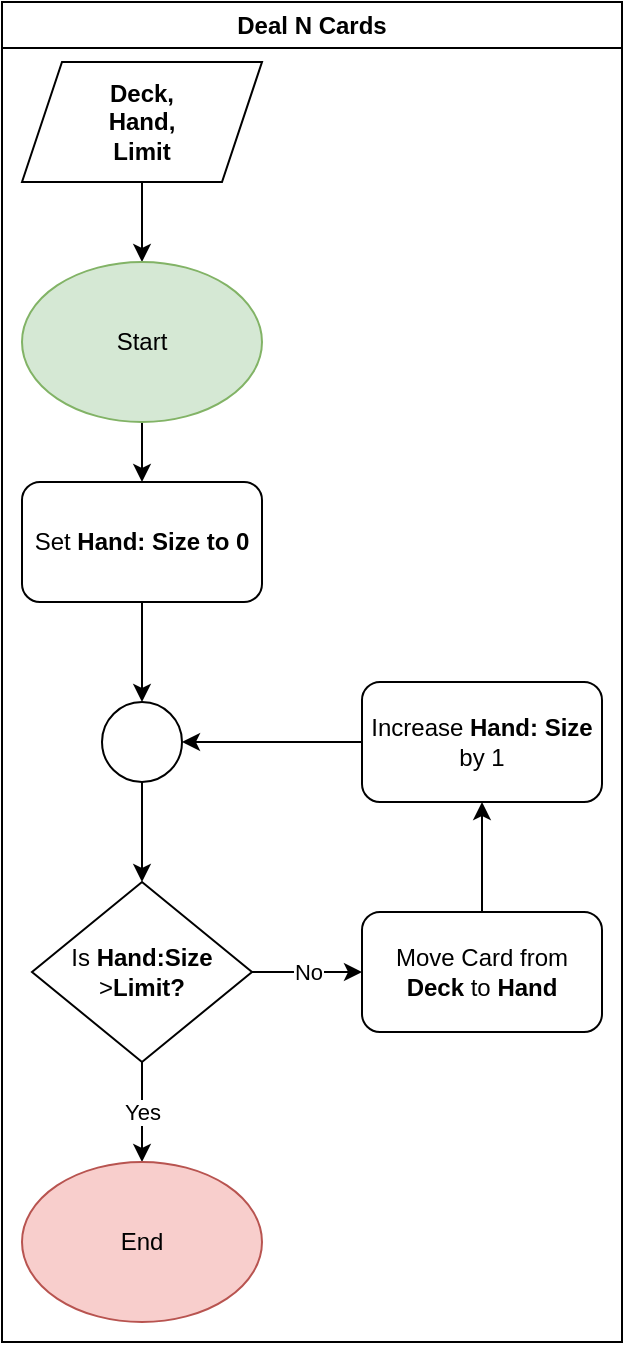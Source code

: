 <mxfile version="24.7.10">
  <diagram name="Page-1" id="D8L0fwMmEL1XSVmyjN7t">
    <mxGraphModel dx="1728" dy="922" grid="1" gridSize="10" guides="1" tooltips="1" connect="1" arrows="1" fold="1" page="1" pageScale="1" pageWidth="850" pageHeight="1100" math="0" shadow="0">
      <root>
        <mxCell id="0" />
        <mxCell id="1" parent="0" />
        <mxCell id="ti-B7qjp64Do_ES1CstO-24" value="Deal N Cards" style="swimlane;whiteSpace=wrap;html=1;" vertex="1" parent="1">
          <mxGeometry x="110" y="60" width="310" height="670" as="geometry" />
        </mxCell>
        <mxCell id="ti-B7qjp64Do_ES1CstO-19" value="" style="edgeStyle=orthogonalEdgeStyle;rounded=0;orthogonalLoop=1;jettySize=auto;html=1;" edge="1" parent="ti-B7qjp64Do_ES1CstO-24" source="ti-B7qjp64Do_ES1CstO-2" target="ti-B7qjp64Do_ES1CstO-3">
          <mxGeometry relative="1" as="geometry" />
        </mxCell>
        <mxCell id="ti-B7qjp64Do_ES1CstO-2" value="&lt;b&gt;Deck,&lt;br&gt;Hand,&lt;br&gt;Limit&lt;/b&gt;" style="shape=parallelogram;perimeter=parallelogramPerimeter;whiteSpace=wrap;html=1;fixedSize=1;" vertex="1" parent="ti-B7qjp64Do_ES1CstO-24">
          <mxGeometry x="10" y="30" width="120" height="60" as="geometry" />
        </mxCell>
        <mxCell id="ti-B7qjp64Do_ES1CstO-18" value="" style="edgeStyle=orthogonalEdgeStyle;rounded=0;orthogonalLoop=1;jettySize=auto;html=1;" edge="1" parent="ti-B7qjp64Do_ES1CstO-24" source="ti-B7qjp64Do_ES1CstO-3" target="ti-B7qjp64Do_ES1CstO-11">
          <mxGeometry relative="1" as="geometry" />
        </mxCell>
        <mxCell id="ti-B7qjp64Do_ES1CstO-3" value="Start" style="ellipse;whiteSpace=wrap;html=1;fillColor=#d5e8d4;strokeColor=#82b366;" vertex="1" parent="ti-B7qjp64Do_ES1CstO-24">
          <mxGeometry x="10" y="130" width="120" height="80" as="geometry" />
        </mxCell>
        <mxCell id="ti-B7qjp64Do_ES1CstO-10" value="No" style="edgeStyle=orthogonalEdgeStyle;rounded=0;orthogonalLoop=1;jettySize=auto;html=1;" edge="1" parent="ti-B7qjp64Do_ES1CstO-24" source="ti-B7qjp64Do_ES1CstO-4" target="ti-B7qjp64Do_ES1CstO-9">
          <mxGeometry relative="1" as="geometry" />
        </mxCell>
        <mxCell id="ti-B7qjp64Do_ES1CstO-23" value="Yes" style="edgeStyle=orthogonalEdgeStyle;rounded=0;orthogonalLoop=1;jettySize=auto;html=1;" edge="1" parent="ti-B7qjp64Do_ES1CstO-24" source="ti-B7qjp64Do_ES1CstO-4" target="ti-B7qjp64Do_ES1CstO-22">
          <mxGeometry relative="1" as="geometry" />
        </mxCell>
        <mxCell id="ti-B7qjp64Do_ES1CstO-4" value="Is &lt;b&gt;Hand:Size&lt;br&gt;&lt;/b&gt;&amp;gt;&lt;b&gt;Limit?&lt;/b&gt;" style="rhombus;whiteSpace=wrap;html=1;" vertex="1" parent="ti-B7qjp64Do_ES1CstO-24">
          <mxGeometry x="15" y="440" width="110" height="90" as="geometry" />
        </mxCell>
        <mxCell id="ti-B7qjp64Do_ES1CstO-13" value="" style="edgeStyle=orthogonalEdgeStyle;rounded=0;orthogonalLoop=1;jettySize=auto;html=1;" edge="1" parent="ti-B7qjp64Do_ES1CstO-24" source="ti-B7qjp64Do_ES1CstO-9" target="ti-B7qjp64Do_ES1CstO-12">
          <mxGeometry relative="1" as="geometry" />
        </mxCell>
        <mxCell id="ti-B7qjp64Do_ES1CstO-9" value="Move Card from &lt;b&gt;Deck&lt;/b&gt;&amp;nbsp;to &lt;b&gt;Hand&lt;/b&gt;" style="rounded=1;whiteSpace=wrap;html=1;" vertex="1" parent="ti-B7qjp64Do_ES1CstO-24">
          <mxGeometry x="180" y="455" width="120" height="60" as="geometry" />
        </mxCell>
        <mxCell id="ti-B7qjp64Do_ES1CstO-17" value="" style="edgeStyle=orthogonalEdgeStyle;rounded=0;orthogonalLoop=1;jettySize=auto;html=1;" edge="1" parent="ti-B7qjp64Do_ES1CstO-24" source="ti-B7qjp64Do_ES1CstO-11" target="ti-B7qjp64Do_ES1CstO-14">
          <mxGeometry relative="1" as="geometry" />
        </mxCell>
        <mxCell id="ti-B7qjp64Do_ES1CstO-11" value="Set &lt;b&gt;Hand: Size to 0&lt;/b&gt;" style="rounded=1;whiteSpace=wrap;html=1;" vertex="1" parent="ti-B7qjp64Do_ES1CstO-24">
          <mxGeometry x="10" y="240" width="120" height="60" as="geometry" />
        </mxCell>
        <mxCell id="ti-B7qjp64Do_ES1CstO-15" value="" style="edgeStyle=orthogonalEdgeStyle;rounded=0;orthogonalLoop=1;jettySize=auto;html=1;" edge="1" parent="ti-B7qjp64Do_ES1CstO-24" source="ti-B7qjp64Do_ES1CstO-12" target="ti-B7qjp64Do_ES1CstO-14">
          <mxGeometry relative="1" as="geometry" />
        </mxCell>
        <mxCell id="ti-B7qjp64Do_ES1CstO-12" value="Increase &lt;b&gt;Hand: Size &lt;/b&gt;by 1" style="whiteSpace=wrap;html=1;rounded=1;" vertex="1" parent="ti-B7qjp64Do_ES1CstO-24">
          <mxGeometry x="180" y="340" width="120" height="60" as="geometry" />
        </mxCell>
        <mxCell id="ti-B7qjp64Do_ES1CstO-16" value="" style="edgeStyle=orthogonalEdgeStyle;rounded=0;orthogonalLoop=1;jettySize=auto;html=1;" edge="1" parent="ti-B7qjp64Do_ES1CstO-24" source="ti-B7qjp64Do_ES1CstO-14" target="ti-B7qjp64Do_ES1CstO-4">
          <mxGeometry relative="1" as="geometry" />
        </mxCell>
        <mxCell id="ti-B7qjp64Do_ES1CstO-14" value="" style="ellipse;whiteSpace=wrap;html=1;aspect=fixed;" vertex="1" parent="ti-B7qjp64Do_ES1CstO-24">
          <mxGeometry x="50" y="350" width="40" height="40" as="geometry" />
        </mxCell>
        <mxCell id="ti-B7qjp64Do_ES1CstO-22" value="End" style="ellipse;whiteSpace=wrap;html=1;fillColor=#f8cecc;strokeColor=#b85450;" vertex="1" parent="ti-B7qjp64Do_ES1CstO-24">
          <mxGeometry x="10" y="580" width="120" height="80" as="geometry" />
        </mxCell>
      </root>
    </mxGraphModel>
  </diagram>
</mxfile>
